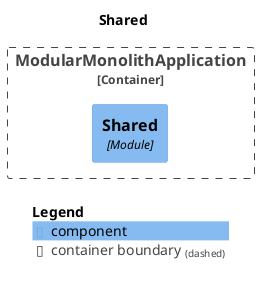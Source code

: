 @startuml
set separator none
title Shared

top to bottom direction

!include <C4/C4>
!include <C4/C4_Context>
!include <C4/C4_Component>

Container_Boundary("ModularMonolithApplication.ModularMonolithApplication_boundary", "ModularMonolithApplication", $tags="") {
  Component(ModularMonolithApplication.ModularMonolithApplication.Shared, "Shared", $techn="Module", $descr="", $tags="", $link="")
}


SHOW_LEGEND(true)
@enduml